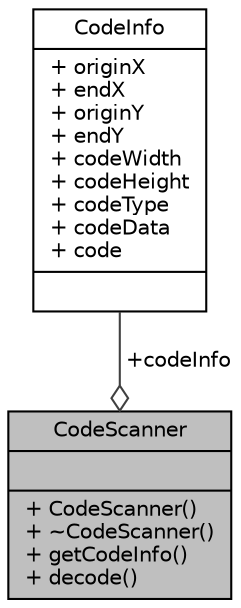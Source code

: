 digraph "CodeScanner"
{
 // INTERACTIVE_SVG=YES
  edge [fontname="Helvetica",fontsize="10",labelfontname="Helvetica",labelfontsize="10"];
  node [fontname="Helvetica",fontsize="10",shape=record];
  Node1 [label="{CodeScanner\n||+ CodeScanner()\l+ ~CodeScanner()\l+ getCodeInfo()\l+ decode()\l}",height=0.2,width=0.4,color="black", fillcolor="grey75", style="filled", fontcolor="black"];
  Node2 -> Node1 [color="grey25",fontsize="10",style="solid",label=" +codeInfo" ,arrowhead="odiamond",fontname="Helvetica"];
  Node2 [label="{CodeInfo\n|+ originX\l+ endX\l+ originY\l+ endY\l+ codeWidth\l+ codeHeight\l+ codeType\l+ codeData\l+ code\l|}",height=0.2,width=0.4,color="black", fillcolor="white", style="filled",URL="$struct_code_info.html",tooltip="Structure that contains the related information of the code. "];
}
